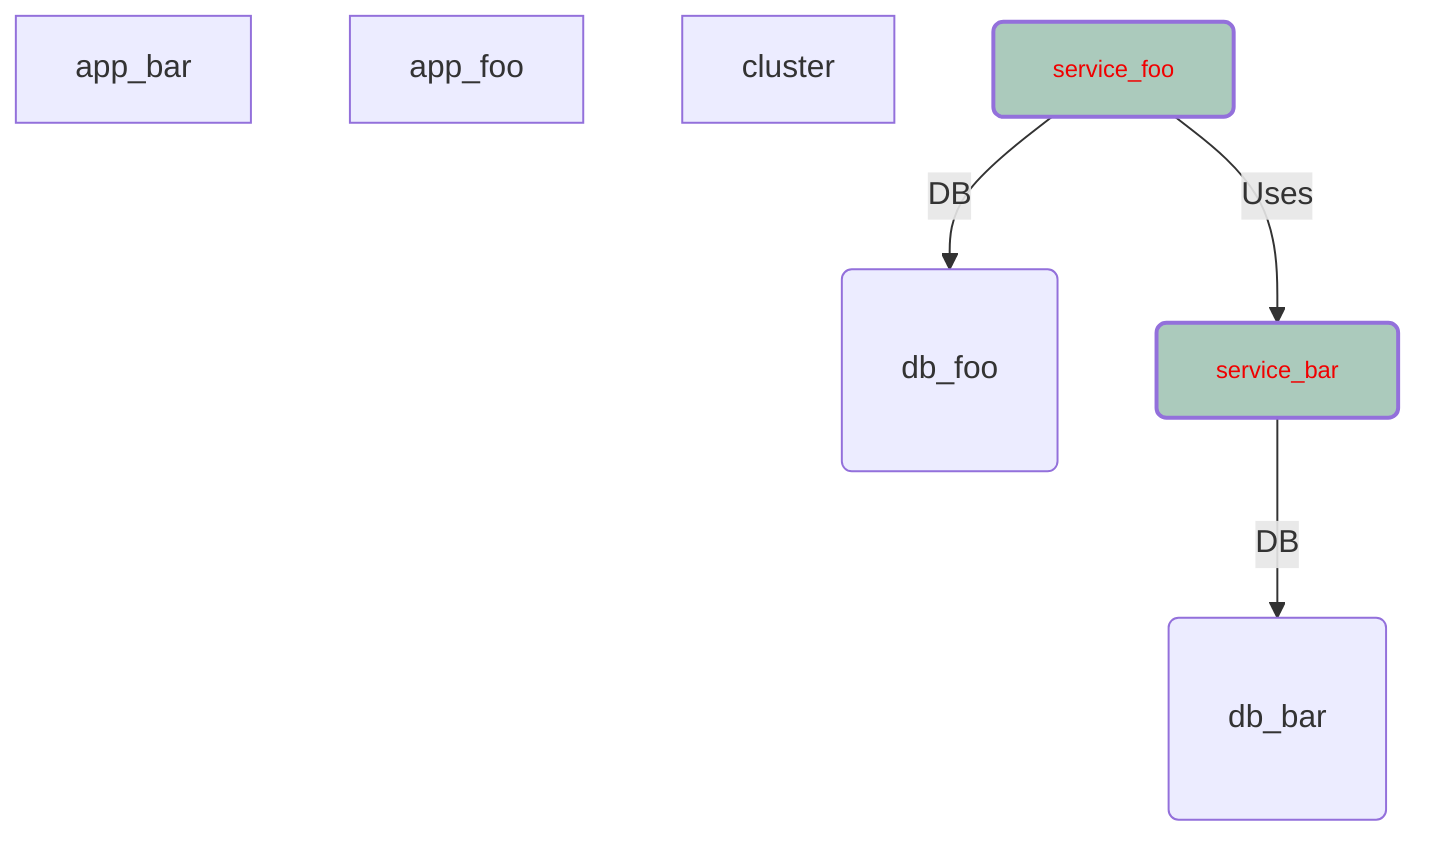 flowchart TD
    %% Node Styles
    classDef style0 fill:#abcabc,color:#F00000,stroke-width:2px,font-size:12px,rx:5px;
    classDef style1 padding:10px,ry:5px;

    %% Nodes
    app_bar
    app_foo
    cluster
    db_bar
    db_foo
    service_bar
    service_foo

    %% Node Styles
    class service_foo,service_bar style0
    class db_foo,db_bar style1

    %% Links
    service_bar -->|DB| db_bar
    service_foo -->|DB| db_foo
    service_foo -->|Uses| service_bar